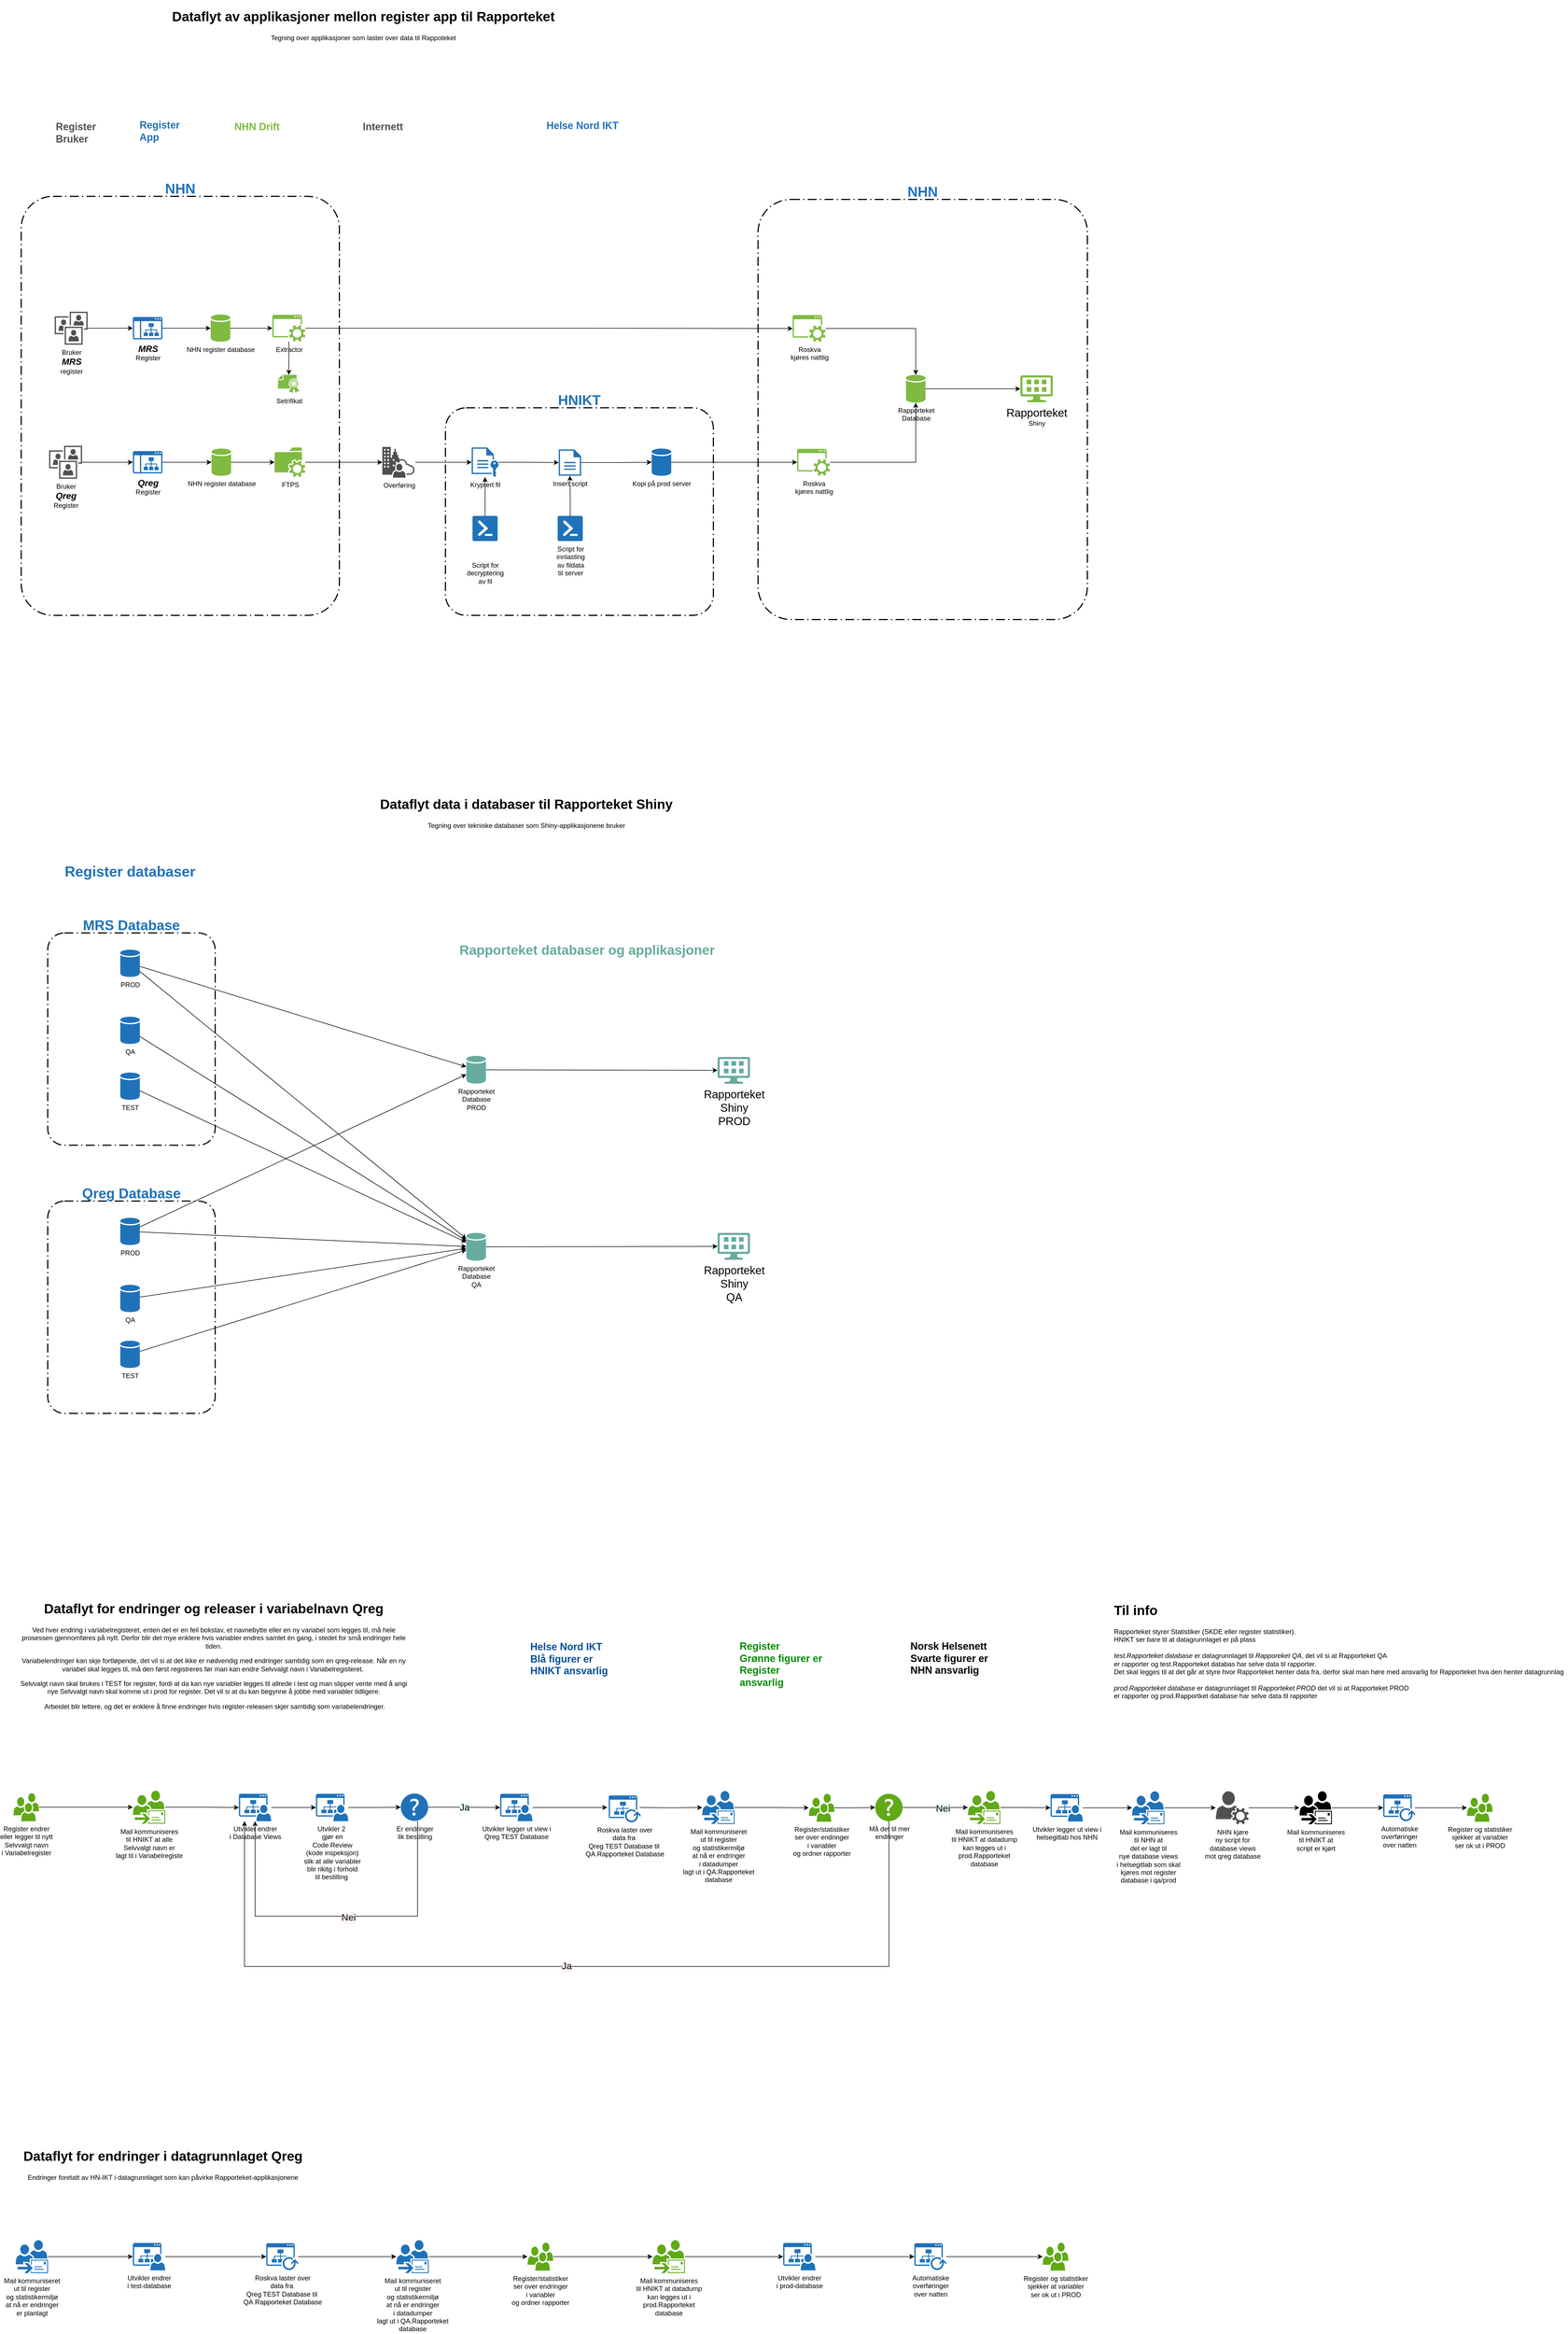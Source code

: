 <mxfile version="26.1.1">
  <diagram id="NtRQC4Yf2EBrrEhXGuK9" name="AlleVar">
    <mxGraphModel dx="2438" dy="4599" grid="1" gridSize="10" guides="1" tooltips="1" connect="1" arrows="1" fold="1" page="1" pageScale="1" pageWidth="1169" pageHeight="827" math="0" shadow="0">
      <root>
        <mxCell id="0" />
        <mxCell id="1" parent="0" />
        <mxCell id="FdEGy9-HCE7xzLKLmm-V-1" value="NHN" style="rounded=1;arcSize=10;dashed=1;strokeColor=#000000;fillColor=none;gradientColor=none;dashPattern=8 3 1 3;strokeWidth=2;verticalAlign=bottom;labelPosition=center;verticalLabelPosition=top;align=center;fontStyle=1;fontSize=25;fontColor=#2072B8;" parent="1" vertex="1">
          <mxGeometry x="1364" y="-2933" width="590" height="752" as="geometry" />
        </mxCell>
        <mxCell id="3FZUS84Uxspk6rO_MviW-43" value="&lt;h1&gt;Dataflyt for endringer og releaser i variabelnavn Qreg&lt;/h1&gt;&lt;p&gt;Ved hver endring i variabelregisteret, enten det er en feil bokstav, et navnebytte eller en ny variabel som legges til, må hele prosessen gjennomføres på nytt. Derfor blir det mye enklere hvis variabler endres samlet én gang, i stedet for små endringer hele tiden.&lt;/p&gt;&lt;p&gt;Variabelendringer kan skje fortløpende, det vil si at det ikke er nødvendig med endringer samtidig som en qreg-release. Når en ny variabel skal legges til, må den først registreres før man kan endre Selvvalgt navn i Variabelregisteret.&amp;nbsp;&lt;/p&gt;&lt;p&gt;Selvvalgt navn skal brukes i TEST for register, fordi at da kan nye variabler legges til allrede i test og man slipper vente med å angi nye Selvvalgt navn skal komme ut i prod for register. Det vil si at du kan begynne å jobbe med variabler tidligere.&lt;/p&gt;&lt;p&gt;&amp;nbsp;Arbeidet blir lettere, og det er enklere å finne endringer hvis register-releasen skjer samtidig som variabelendringer.&lt;/p&gt;" style="text;html=1;strokeColor=none;fillColor=none;spacing=5;spacingTop=-20;whiteSpace=wrap;overflow=hidden;rounded=0;align=center;" parent="1" vertex="1">
          <mxGeometry x="34" y="-430" width="710" height="220" as="geometry" />
        </mxCell>
        <mxCell id="3FZUS84Uxspk6rO_MviW-44" value="Register&lt;br&gt;Grønne figurer er Register ansvarlig" style="text;html=1;strokeColor=none;fillColor=none;align=left;verticalAlign=top;whiteSpace=wrap;rounded=0;fontStyle=1;fontColor=#008C00;fontSize=18;" parent="1" vertex="1">
          <mxGeometry x="1329" y="-360" width="156" height="30" as="geometry" />
        </mxCell>
        <mxCell id="3FZUS84Uxspk6rO_MviW-45" value="Helse Nord IKT&lt;br&gt;Blå figurer er HNIKT ansvarlig" style="text;html=1;strokeColor=none;fillColor=none;align=left;verticalAlign=middle;whiteSpace=wrap;rounded=0;fontStyle=1;fontColor=#004C99;fontSize=18;" parent="1" vertex="1">
          <mxGeometry x="954" y="-330" width="170" height="20" as="geometry" />
        </mxCell>
        <mxCell id="3FZUS84Uxspk6rO_MviW-46" style="edgeStyle=orthogonalEdgeStyle;rounded=0;orthogonalLoop=1;jettySize=auto;html=1;labelBackgroundColor=#E8FFF8;fontSize=17;" parent="1" source="3FZUS84Uxspk6rO_MviW-47" target="3FZUS84Uxspk6rO_MviW-49" edge="1">
          <mxGeometry relative="1" as="geometry" />
        </mxCell>
        <mxCell id="3FZUS84Uxspk6rO_MviW-47" value="Register endrer&lt;br&gt;eller legger til nytt&lt;br&gt;Selvvalgt navn&lt;br&gt;i Variabelregister" style="pointerEvents=1;shadow=0;dashed=0;html=1;strokeColor=none;labelPosition=center;verticalLabelPosition=bottom;verticalAlign=top;outlineConnect=0;align=center;shape=mxgraph.office.users.users;fillColor=#60A917;labelBackgroundColor=none;fontSize=12;fontColor=#000000;" parent="1" vertex="1">
          <mxGeometry x="30" y="-80" width="46" height="50" as="geometry" />
        </mxCell>
        <mxCell id="3FZUS84Uxspk6rO_MviW-48" style="edgeStyle=orthogonalEdgeStyle;rounded=0;orthogonalLoop=1;jettySize=auto;html=1;labelBackgroundColor=#E8FFF8;fontSize=17;" parent="1" source="3FZUS84Uxspk6rO_MviW-49" target="3FZUS84Uxspk6rO_MviW-51" edge="1">
          <mxGeometry relative="1" as="geometry" />
        </mxCell>
        <mxCell id="3FZUS84Uxspk6rO_MviW-49" value="Mail kommuniseres&lt;br&gt;til HNIKT at alle&lt;br&gt;Selvvalgt navn er&lt;br&gt;lagt til i Variabelregiste" style="pointerEvents=1;shadow=0;dashed=0;html=1;strokeColor=none;labelPosition=center;verticalLabelPosition=bottom;verticalAlign=top;outlineConnect=0;align=center;shape=mxgraph.office.users.dynamic_distribution_group;labelBackgroundColor=none;fontSize=12;fontColor=#000000;fillColor=#60A917;" parent="1" vertex="1">
          <mxGeometry x="244" y="-84.5" width="58" height="59" as="geometry" />
        </mxCell>
        <mxCell id="3FZUS84Uxspk6rO_MviW-50" value="" style="edgeStyle=orthogonalEdgeStyle;rounded=0;orthogonalLoop=1;jettySize=auto;html=1;labelBackgroundColor=#E8FFF8;fontSize=17;" parent="1" source="3FZUS84Uxspk6rO_MviW-51" target="3FZUS84Uxspk6rO_MviW-53" edge="1">
          <mxGeometry relative="1" as="geometry" />
        </mxCell>
        <mxCell id="3FZUS84Uxspk6rO_MviW-51" value="Utvikler endrer&lt;br&gt;i Database Views" style="pointerEvents=1;shadow=0;dashed=0;html=1;strokeColor=none;fillColor=#2072B8;labelPosition=center;verticalLabelPosition=bottom;verticalAlign=top;outlineConnect=0;align=center;shape=mxgraph.office.sites.my_site;fontColor=#000000;labelBackgroundColor=none;fontSize=12;" parent="1" vertex="1">
          <mxGeometry x="434" y="-79" width="58" height="49" as="geometry" />
        </mxCell>
        <mxCell id="3FZUS84Uxspk6rO_MviW-52" style="edgeStyle=orthogonalEdgeStyle;rounded=0;orthogonalLoop=1;jettySize=auto;html=1;labelBackgroundColor=#E8FFF8;fontSize=17;" parent="1" source="3FZUS84Uxspk6rO_MviW-53" target="3FZUS84Uxspk6rO_MviW-57" edge="1">
          <mxGeometry relative="1" as="geometry" />
        </mxCell>
        <mxCell id="3FZUS84Uxspk6rO_MviW-53" value="Utvikler 2&amp;nbsp;&lt;br&gt;gjør en &lt;br&gt;Code Review&lt;br&gt;(kode inspeksjon)&lt;br&gt;slik at alle variabler&lt;br&gt;blir rikitg i forhold&lt;br&gt;til bestilling&amp;nbsp;" style="pointerEvents=1;shadow=0;dashed=0;html=1;strokeColor=none;fillColor=#2072B8;labelPosition=center;verticalLabelPosition=bottom;verticalAlign=top;outlineConnect=0;align=center;shape=mxgraph.office.sites.my_site;fontColor=#000000;labelBackgroundColor=none;fontSize=12;" parent="1" vertex="1">
          <mxGeometry x="572" y="-79" width="58" height="49" as="geometry" />
        </mxCell>
        <mxCell id="3FZUS84Uxspk6rO_MviW-54" style="edgeStyle=orthogonalEdgeStyle;rounded=0;orthogonalLoop=1;jettySize=auto;html=1;labelBackgroundColor=#E8FFF8;fontSize=17;" parent="1" source="3FZUS84Uxspk6rO_MviW-57" target="3FZUS84Uxspk6rO_MviW-51" edge="1">
          <mxGeometry relative="1" as="geometry">
            <mxPoint x="454" y="130" as="targetPoint" />
            <Array as="points">
              <mxPoint x="754" y="140" />
              <mxPoint x="463" y="140" />
            </Array>
          </mxGeometry>
        </mxCell>
        <mxCell id="3FZUS84Uxspk6rO_MviW-55" value="Nei" style="edgeLabel;html=1;align=center;verticalAlign=middle;resizable=0;points=[];fontSize=17;labelBackgroundColor=#FFF2F5;" parent="3FZUS84Uxspk6rO_MviW-54" vertex="1" connectable="0">
          <mxGeometry x="-0.065" y="3" relative="1" as="geometry">
            <mxPoint as="offset" />
          </mxGeometry>
        </mxCell>
        <mxCell id="3FZUS84Uxspk6rO_MviW-56" value="Ja" style="edgeStyle=orthogonalEdgeStyle;rounded=0;orthogonalLoop=1;jettySize=auto;html=1;labelBackgroundColor=#E8FFF8;fontSize=17;" parent="1" source="3FZUS84Uxspk6rO_MviW-57" target="3FZUS84Uxspk6rO_MviW-59" edge="1">
          <mxGeometry relative="1" as="geometry" />
        </mxCell>
        <mxCell id="3FZUS84Uxspk6rO_MviW-57" value="Er endringer&lt;br&gt;lik bestilling" style="pointerEvents=1;shadow=0;dashed=0;html=1;strokeColor=none;labelPosition=center;verticalLabelPosition=bottom;verticalAlign=top;outlineConnect=0;align=center;shape=mxgraph.office.concepts.help;fontSize=12;fontColor=#000000;fillColor=#2072B8;" parent="1" vertex="1">
          <mxGeometry x="724" y="-79.5" width="49" height="49" as="geometry" />
        </mxCell>
        <mxCell id="3FZUS84Uxspk6rO_MviW-58" value="" style="edgeStyle=orthogonalEdgeStyle;rounded=0;orthogonalLoop=1;jettySize=auto;html=1;labelBackgroundColor=#E8FFF8;fontSize=17;" parent="1" source="3FZUS84Uxspk6rO_MviW-59" edge="1">
          <mxGeometry relative="1" as="geometry">
            <mxPoint x="1094" y="-54.5" as="targetPoint" />
          </mxGeometry>
        </mxCell>
        <mxCell id="3FZUS84Uxspk6rO_MviW-59" value="Utvikler legger ut view i &lt;br&gt;Qreg TEST Database" style="pointerEvents=1;shadow=0;dashed=0;html=1;strokeColor=none;fillColor=#2072B8;labelPosition=center;verticalLabelPosition=bottom;verticalAlign=top;outlineConnect=0;align=center;shape=mxgraph.office.sites.my_site;fontColor=#000000;labelBackgroundColor=none;fontSize=12;" parent="1" vertex="1">
          <mxGeometry x="902" y="-79" width="58" height="49" as="geometry" />
        </mxCell>
        <mxCell id="3FZUS84Uxspk6rO_MviW-60" value="" style="edgeStyle=orthogonalEdgeStyle;rounded=0;orthogonalLoop=1;jettySize=auto;html=1;labelBackgroundColor=#E8FFF8;fontSize=17;" parent="1" target="3FZUS84Uxspk6rO_MviW-63" edge="1">
          <mxGeometry relative="1" as="geometry">
            <mxPoint x="1152" y="-54.5" as="sourcePoint" />
          </mxGeometry>
        </mxCell>
        <mxCell id="3FZUS84Uxspk6rO_MviW-62" value="" style="edgeStyle=orthogonalEdgeStyle;rounded=0;orthogonalLoop=1;jettySize=auto;html=1;labelBackgroundColor=#E8FFF8;fontSize=17;" parent="1" source="3FZUS84Uxspk6rO_MviW-63" target="3FZUS84Uxspk6rO_MviW-69" edge="1">
          <mxGeometry relative="1" as="geometry" />
        </mxCell>
        <mxCell id="3FZUS84Uxspk6rO_MviW-63" value="Mail kommuniseret&lt;br&gt;ut til register&lt;br&gt;og statistikermiljø &lt;br&gt;at nå er endringer&lt;br&gt;i datadumper&lt;br&gt;lagt ut i QA.Rapporteket&lt;br&gt;database" style="pointerEvents=1;shadow=0;dashed=0;html=1;strokeColor=none;fillColor=#2072B8;labelPosition=center;verticalLabelPosition=bottom;verticalAlign=top;outlineConnect=0;align=center;shape=mxgraph.office.users.dynamic_distribution_group;labelBackgroundColor=none;fontSize=12;fontColor=#000000;" parent="1" vertex="1">
          <mxGeometry x="1264" y="-84" width="58" height="59" as="geometry" />
        </mxCell>
        <mxCell id="3FZUS84Uxspk6rO_MviW-64" value="Ja" style="edgeStyle=orthogonalEdgeStyle;rounded=0;orthogonalLoop=1;jettySize=auto;html=1;labelBackgroundColor=#FFF2F5;fontSize=17;" parent="1" source="3FZUS84Uxspk6rO_MviW-67" target="3FZUS84Uxspk6rO_MviW-51" edge="1">
          <mxGeometry relative="1" as="geometry">
            <mxPoint x="444" y="180" as="targetPoint" />
            <mxPoint x="1598" as="sourcePoint" />
            <Array as="points">
              <mxPoint x="1598" y="230" />
              <mxPoint x="444" y="230" />
            </Array>
          </mxGeometry>
        </mxCell>
        <mxCell id="3FZUS84Uxspk6rO_MviW-65" value="" style="edgeStyle=orthogonalEdgeStyle;rounded=0;orthogonalLoop=1;jettySize=auto;html=1;labelBackgroundColor=#FFF2F5;fontSize=17;" parent="1" source="3FZUS84Uxspk6rO_MviW-67" target="3FZUS84Uxspk6rO_MviW-71" edge="1">
          <mxGeometry relative="1" as="geometry" />
        </mxCell>
        <mxCell id="3FZUS84Uxspk6rO_MviW-66" value="Nei" style="edgeLabel;html=1;align=center;verticalAlign=middle;resizable=0;points=[];fontSize=17;labelBackgroundColor=#E8FFF8;" parent="3FZUS84Uxspk6rO_MviW-65" vertex="1" connectable="0">
          <mxGeometry x="0.242" y="-1" relative="1" as="geometry">
            <mxPoint x="-1" y="1" as="offset" />
          </mxGeometry>
        </mxCell>
        <mxCell id="3FZUS84Uxspk6rO_MviW-67" value="Må det til mer&lt;br&gt;endringer" style="pointerEvents=1;shadow=0;dashed=0;html=1;strokeColor=none;labelPosition=center;verticalLabelPosition=bottom;verticalAlign=top;outlineConnect=0;align=center;shape=mxgraph.office.concepts.help;fontSize=12;fontColor=#000000;fillColor=#60A917;" parent="1" vertex="1">
          <mxGeometry x="1574" y="-79" width="49" height="49" as="geometry" />
        </mxCell>
        <mxCell id="3FZUS84Uxspk6rO_MviW-68" value="" style="edgeStyle=orthogonalEdgeStyle;rounded=0;orthogonalLoop=1;jettySize=auto;html=1;labelBackgroundColor=#E8FFF8;fontSize=17;" parent="1" source="3FZUS84Uxspk6rO_MviW-69" target="3FZUS84Uxspk6rO_MviW-67" edge="1">
          <mxGeometry relative="1" as="geometry" />
        </mxCell>
        <mxCell id="3FZUS84Uxspk6rO_MviW-69" value="Register/statistiker&lt;br&gt;ser over endringer&lt;br&gt;i variabler&lt;br&gt;og ordner rapporter" style="pointerEvents=1;shadow=0;dashed=0;html=1;strokeColor=none;labelPosition=center;verticalLabelPosition=bottom;verticalAlign=top;outlineConnect=0;align=center;shape=mxgraph.office.users.users;fillColor=#60A917;labelBackgroundColor=none;fontSize=12;fontColor=#000000;" parent="1" vertex="1">
          <mxGeometry x="1455" y="-79" width="46" height="50" as="geometry" />
        </mxCell>
        <mxCell id="3FZUS84Uxspk6rO_MviW-70" value="" style="edgeStyle=orthogonalEdgeStyle;rounded=0;orthogonalLoop=1;jettySize=auto;html=1;labelBackgroundColor=#FFF2F5;fontSize=17;" parent="1" source="3FZUS84Uxspk6rO_MviW-71" target="3FZUS84Uxspk6rO_MviW-73" edge="1">
          <mxGeometry relative="1" as="geometry" />
        </mxCell>
        <mxCell id="3FZUS84Uxspk6rO_MviW-71" value="Mail kommuniseres&lt;br&gt;til HNIKT at datadump&lt;br&gt;kan legges ut i&lt;br&gt;prod.Rapporteket&lt;br&gt;database" style="pointerEvents=1;shadow=0;dashed=0;html=1;strokeColor=none;labelPosition=center;verticalLabelPosition=bottom;verticalAlign=top;outlineConnect=0;align=center;shape=mxgraph.office.users.dynamic_distribution_group;labelBackgroundColor=none;fontSize=12;fontColor=#000000;fillColor=#60A917;" parent="1" vertex="1">
          <mxGeometry x="1740" y="-84" width="58" height="59" as="geometry" />
        </mxCell>
        <mxCell id="3FZUS84Uxspk6rO_MviW-72" value="" style="edgeStyle=orthogonalEdgeStyle;rounded=0;orthogonalLoop=1;jettySize=auto;html=1;labelBackgroundColor=#FFF2F5;fontSize=17;" parent="1" source="3FZUS84Uxspk6rO_MviW-73" target="3FZUS84Uxspk6rO_MviW-75" edge="1">
          <mxGeometry relative="1" as="geometry" />
        </mxCell>
        <mxCell id="3FZUS84Uxspk6rO_MviW-73" value="Utvikler legger ut view i &lt;br&gt;helsegitlab hos NHN" style="pointerEvents=1;shadow=0;dashed=0;html=1;strokeColor=none;fillColor=#2072B8;labelPosition=center;verticalLabelPosition=bottom;verticalAlign=top;outlineConnect=0;align=center;shape=mxgraph.office.sites.my_site;fontColor=#000000;labelBackgroundColor=none;fontSize=12;" parent="1" vertex="1">
          <mxGeometry x="1888" y="-78.5" width="58" height="49" as="geometry" />
        </mxCell>
        <mxCell id="3FZUS84Uxspk6rO_MviW-74" value="" style="edgeStyle=orthogonalEdgeStyle;rounded=0;orthogonalLoop=1;jettySize=auto;html=1;labelBackgroundColor=#FFF2F5;fontSize=17;" parent="1" source="3FZUS84Uxspk6rO_MviW-75" target="3FZUS84Uxspk6rO_MviW-77" edge="1">
          <mxGeometry relative="1" as="geometry" />
        </mxCell>
        <mxCell id="3FZUS84Uxspk6rO_MviW-75" value="Mail kommuniseres&lt;br&gt;til NHN at&lt;br&gt;det er lagt til&lt;br&gt;nye database views&lt;br&gt;i helsegitlab som skal&lt;br&gt;kjøres mot register&lt;br&gt;database i qa/prod" style="pointerEvents=1;shadow=0;dashed=0;html=1;strokeColor=none;fillColor=#2072B8;labelPosition=center;verticalLabelPosition=bottom;verticalAlign=top;outlineConnect=0;align=center;shape=mxgraph.office.users.dynamic_distribution_group;labelBackgroundColor=none;fontSize=12;fontColor=#000000;" parent="1" vertex="1">
          <mxGeometry x="2034" y="-83.5" width="58" height="59" as="geometry" />
        </mxCell>
        <mxCell id="3FZUS84Uxspk6rO_MviW-76" value="" style="edgeStyle=orthogonalEdgeStyle;rounded=0;orthogonalLoop=1;jettySize=auto;html=1;labelBackgroundColor=#FFF2F5;fontSize=12;" parent="1" source="3FZUS84Uxspk6rO_MviW-77" target="3FZUS84Uxspk6rO_MviW-79" edge="1">
          <mxGeometry relative="1" as="geometry" />
        </mxCell>
        <mxCell id="3FZUS84Uxspk6rO_MviW-77" value="&lt;span style=&quot;font-size: 12px;&quot;&gt;NHN kjøre&lt;br&gt;ny script for &lt;br&gt;database views&lt;br&gt;mot qreg database&lt;br&gt;&lt;/span&gt;" style="pointerEvents=1;shadow=0;dashed=0;html=1;strokeColor=none;fillColor=#505050;labelPosition=center;verticalLabelPosition=bottom;verticalAlign=top;outlineConnect=0;align=center;shape=mxgraph.office.users.user_services;labelBackgroundColor=#FFFFFF;fontSize=12;" parent="1" vertex="1">
          <mxGeometry x="2184" y="-83.5" width="59" height="59" as="geometry" />
        </mxCell>
        <mxCell id="3FZUS84Uxspk6rO_MviW-78" value="" style="edgeStyle=orthogonalEdgeStyle;rounded=0;orthogonalLoop=1;jettySize=auto;html=1;labelBackgroundColor=#FFF2F5;fontSize=12;" parent="1" source="3FZUS84Uxspk6rO_MviW-79" target="3FZUS84Uxspk6rO_MviW-81" edge="1">
          <mxGeometry relative="1" as="geometry" />
        </mxCell>
        <mxCell id="3FZUS84Uxspk6rO_MviW-79" value="Mail kommuniseres&lt;br&gt;til HNIKT at&lt;br&gt;script er kjørt" style="pointerEvents=1;shadow=0;dashed=0;html=1;strokeColor=none;labelPosition=center;verticalLabelPosition=bottom;verticalAlign=top;outlineConnect=0;align=center;shape=mxgraph.office.users.dynamic_distribution_group;labelBackgroundColor=none;fontSize=12;fontColor=#000000;fillColor=#000000;" parent="1" vertex="1">
          <mxGeometry x="2334" y="-83.5" width="58" height="59" as="geometry" />
        </mxCell>
        <mxCell id="3FZUS84Uxspk6rO_MviW-80" value="" style="edgeStyle=orthogonalEdgeStyle;rounded=0;orthogonalLoop=1;jettySize=auto;html=1;labelBackgroundColor=#FFF2F5;fontSize=12;" parent="1" source="3FZUS84Uxspk6rO_MviW-81" target="3FZUS84Uxspk6rO_MviW-82" edge="1">
          <mxGeometry relative="1" as="geometry" />
        </mxCell>
        <mxCell id="3FZUS84Uxspk6rO_MviW-81" value="Automatiske&lt;br&gt;overføringer&lt;br&gt;over natten" style="pointerEvents=1;shadow=0;dashed=0;html=1;strokeColor=none;labelPosition=center;verticalLabelPosition=bottom;verticalAlign=top;outlineConnect=0;align=center;shape=mxgraph.office.sites.publish;labelBackgroundColor=#FFFFFF;fontSize=12;fillColor=#2072B8;" parent="1" vertex="1">
          <mxGeometry x="2484" y="-78" width="57" height="48" as="geometry" />
        </mxCell>
        <mxCell id="3FZUS84Uxspk6rO_MviW-82" value="Register og statistiker&lt;br&gt;sjekker at variabler&lt;br&gt;ser ok ut i PROD" style="pointerEvents=1;shadow=0;dashed=0;html=1;strokeColor=none;labelPosition=center;verticalLabelPosition=bottom;verticalAlign=top;outlineConnect=0;align=center;shape=mxgraph.office.users.users;fillColor=#60A917;labelBackgroundColor=none;fontSize=12;fontColor=#000000;" parent="1" vertex="1">
          <mxGeometry x="2634" y="-79" width="46" height="50" as="geometry" />
        </mxCell>
        <mxCell id="3FZUS84Uxspk6rO_MviW-83" value="&lt;font color=&quot;#000000&quot;&gt;Norsk Helsenett&lt;br&gt;Svarte figurer er&lt;br&gt;NHN ansvarlig&lt;/font&gt;" style="text;html=1;strokeColor=none;fillColor=none;align=left;verticalAlign=top;whiteSpace=wrap;rounded=0;fontStyle=1;fontColor=#008C00;fontSize=18;" parent="1" vertex="1">
          <mxGeometry x="1634.5" y="-360" width="156" height="30" as="geometry" />
        </mxCell>
        <mxCell id="3FZUS84Uxspk6rO_MviW-84" value="&lt;h1 style=&quot;text-align: left&quot;&gt;Til info&lt;/h1&gt;&lt;div style=&quot;text-align: left&quot;&gt;&lt;span&gt;Rapporteket styrer Statistiker (SKDE eller register statistiker).&lt;/span&gt;&lt;br&gt;&lt;/div&gt;&lt;div style=&quot;text-align: left&quot;&gt;&lt;div&gt;&lt;span&gt;HNIKT ser bare til at datagrunnlaget er på plass&lt;/span&gt;&lt;/div&gt;&lt;/div&gt;&lt;div style=&quot;text-align: left&quot;&gt;&lt;span&gt;&lt;br&gt;&lt;/span&gt;&lt;/div&gt;&lt;div style=&quot;text-align: left&quot;&gt;&lt;i&gt;test.Rapporteket database&lt;/i&gt; er datagrunnlaget til &lt;i&gt;Rapporeket QA&lt;/i&gt;, det vil si at Rapporteket QA&lt;/div&gt;&lt;div style=&quot;text-align: left&quot;&gt;&lt;span&gt;er rapporter og test.Rapporteket databas har selve data til rapporter.&amp;nbsp;&lt;/span&gt;&lt;/div&gt;&lt;div style=&quot;text-align: left&quot;&gt;&lt;span&gt;Det skal legges til at det går at styre hvor Rapporteket henter data fra, derfor skal man høre med ansvarlig for Rapporteket hva den henter datagrunnlag&lt;/span&gt;&lt;/div&gt;&lt;div style=&quot;text-align: left&quot;&gt;&lt;span&gt;&lt;br&gt;&lt;/span&gt;&lt;/div&gt;&lt;div style=&quot;text-align: left&quot;&gt;&lt;i&gt;prod.Rapporteket database&lt;/i&gt; er datagrunnlaget til &lt;i&gt;Rapporteket PROD&lt;/i&gt; det vil si at Rapporteket PROD&lt;/div&gt;&lt;div style=&quot;text-align: left&quot;&gt;&lt;span&gt;er rapporter og prod.Rapportket database har selve data til rapporter&amp;nbsp;&lt;/span&gt;&lt;/div&gt;&lt;div style=&quot;text-align: left&quot;&gt;&lt;br&gt;&lt;/div&gt;" style="text;html=1;align=center;verticalAlign=middle;resizable=0;points=[];autosize=1;fontSize=12;" parent="1" vertex="1">
          <mxGeometry x="1994" y="-430" width="820" height="190" as="geometry" />
        </mxCell>
        <mxCell id="3FZUS84Uxspk6rO_MviW-182" value="Qreg Database" style="rounded=1;arcSize=10;dashed=1;strokeColor=#000000;fillColor=none;gradientColor=none;dashPattern=8 3 1 3;strokeWidth=2;verticalAlign=bottom;labelPosition=center;verticalLabelPosition=top;align=center;fontStyle=1;fontSize=25;fontColor=#2072B8;" parent="1" vertex="1">
          <mxGeometry x="91.5" y="-1140" width="300" height="380" as="geometry" />
        </mxCell>
        <mxCell id="3FZUS84Uxspk6rO_MviW-217" style="edgeStyle=none;rounded=0;orthogonalLoop=1;jettySize=auto;html=1;" parent="1" source="3FZUS84Uxspk6rO_MviW-184" target="3FZUS84Uxspk6rO_MviW-206" edge="1">
          <mxGeometry relative="1" as="geometry" />
        </mxCell>
        <mxCell id="3FZUS84Uxspk6rO_MviW-184" value="TEST" style="shadow=0;dashed=0;html=1;strokeColor=none;labelPosition=center;verticalLabelPosition=bottom;verticalAlign=top;outlineConnect=0;align=center;shape=mxgraph.office.databases.database;fillColor=#2072B8;" parent="1" vertex="1">
          <mxGeometry x="221.5" y="-890" width="35" height="49" as="geometry" />
        </mxCell>
        <mxCell id="3FZUS84Uxspk6rO_MviW-199" value="&lt;span style=&quot;font-size: 20px&quot;&gt;Rapporteket&lt;br&gt;Shiny&lt;br&gt;PROD&lt;br&gt;&lt;/span&gt;" style="pointerEvents=1;shadow=0;dashed=0;html=1;strokeColor=none;labelPosition=center;verticalLabelPosition=bottom;verticalAlign=top;outlineConnect=0;align=center;shape=mxgraph.office.devices.management_console;fillColor=#67AB9F;" parent="1" vertex="1">
          <mxGeometry x="1291.5" y="-1398" width="58" height="48" as="geometry" />
        </mxCell>
        <mxCell id="3FZUS84Uxspk6rO_MviW-225" style="edgeStyle=none;rounded=0;orthogonalLoop=1;jettySize=auto;html=1;" parent="1" source="3FZUS84Uxspk6rO_MviW-203" target="3FZUS84Uxspk6rO_MviW-199" edge="1">
          <mxGeometry relative="1" as="geometry" />
        </mxCell>
        <mxCell id="3FZUS84Uxspk6rO_MviW-203" value="Rapporteket&lt;br&gt;Database&lt;br&gt;PROD" style="shadow=0;dashed=0;html=1;strokeColor=none;labelPosition=center;verticalLabelPosition=bottom;verticalAlign=top;outlineConnect=0;align=center;shape=mxgraph.office.databases.database;fillColor=#67AB9F;" parent="1" vertex="1">
          <mxGeometry x="841.5" y="-1400" width="35" height="50" as="geometry" />
        </mxCell>
        <mxCell id="3FZUS84Uxspk6rO_MviW-215" style="edgeStyle=none;rounded=0;orthogonalLoop=1;jettySize=auto;html=1;" parent="1" source="3FZUS84Uxspk6rO_MviW-204" target="3FZUS84Uxspk6rO_MviW-206" edge="1">
          <mxGeometry relative="1" as="geometry" />
        </mxCell>
        <mxCell id="3FZUS84Uxspk6rO_MviW-204" value="QA" style="shadow=0;dashed=0;html=1;strokeColor=none;labelPosition=center;verticalLabelPosition=bottom;verticalAlign=top;outlineConnect=0;align=center;shape=mxgraph.office.databases.database;fillColor=#2072B8;" parent="1" vertex="1">
          <mxGeometry x="221.5" y="-990" width="35" height="49" as="geometry" />
        </mxCell>
        <mxCell id="3FZUS84Uxspk6rO_MviW-212" style="rounded=0;orthogonalLoop=1;jettySize=auto;html=1;" parent="1" source="3FZUS84Uxspk6rO_MviW-205" target="3FZUS84Uxspk6rO_MviW-203" edge="1">
          <mxGeometry relative="1" as="geometry" />
        </mxCell>
        <mxCell id="3FZUS84Uxspk6rO_MviW-213" style="edgeStyle=none;rounded=0;orthogonalLoop=1;jettySize=auto;html=1;" parent="1" source="3FZUS84Uxspk6rO_MviW-205" target="3FZUS84Uxspk6rO_MviW-206" edge="1">
          <mxGeometry relative="1" as="geometry" />
        </mxCell>
        <mxCell id="3FZUS84Uxspk6rO_MviW-205" value="PROD" style="shadow=0;dashed=0;html=1;strokeColor=none;labelPosition=center;verticalLabelPosition=bottom;verticalAlign=top;outlineConnect=0;align=center;shape=mxgraph.office.databases.database;fillColor=#2072B8;" parent="1" vertex="1">
          <mxGeometry x="221.5" y="-1110" width="35" height="49" as="geometry" />
        </mxCell>
        <mxCell id="3FZUS84Uxspk6rO_MviW-223" style="edgeStyle=none;rounded=0;orthogonalLoop=1;jettySize=auto;html=1;" parent="1" source="3FZUS84Uxspk6rO_MviW-206" target="3FZUS84Uxspk6rO_MviW-207" edge="1">
          <mxGeometry relative="1" as="geometry" />
        </mxCell>
        <mxCell id="3FZUS84Uxspk6rO_MviW-206" value="Rapporteket&lt;br&gt;Database&lt;br&gt;QA" style="shadow=0;dashed=0;html=1;strokeColor=none;labelPosition=center;verticalLabelPosition=bottom;verticalAlign=top;outlineConnect=0;align=center;shape=mxgraph.office.databases.database;fillColor=#67AB9F;" parent="1" vertex="1">
          <mxGeometry x="841.5" y="-1083" width="35" height="50" as="geometry" />
        </mxCell>
        <mxCell id="3FZUS84Uxspk6rO_MviW-207" value="&lt;span style=&quot;font-size: 20px&quot;&gt;Rapporteket&lt;br&gt;Shiny&lt;br&gt;QA&lt;br&gt;&lt;/span&gt;" style="pointerEvents=1;shadow=0;dashed=0;html=1;strokeColor=none;labelPosition=center;verticalLabelPosition=bottom;verticalAlign=top;outlineConnect=0;align=center;shape=mxgraph.office.devices.management_console;fillColor=#67AB9F;" parent="1" vertex="1">
          <mxGeometry x="1291.5" y="-1083" width="58" height="48" as="geometry" />
        </mxCell>
        <mxCell id="3FZUS84Uxspk6rO_MviW-208" value="MRS Database" style="rounded=1;arcSize=10;dashed=1;strokeColor=#000000;fillColor=none;gradientColor=none;dashPattern=8 3 1 3;strokeWidth=2;verticalAlign=bottom;labelPosition=center;verticalLabelPosition=top;align=center;fontStyle=1;fontSize=25;fontColor=#2072B8;" parent="1" vertex="1">
          <mxGeometry x="91.5" y="-1620" width="300" height="380" as="geometry" />
        </mxCell>
        <mxCell id="3FZUS84Uxspk6rO_MviW-222" style="edgeStyle=none;rounded=0;orthogonalLoop=1;jettySize=auto;html=1;" parent="1" source="3FZUS84Uxspk6rO_MviW-209" target="3FZUS84Uxspk6rO_MviW-206" edge="1">
          <mxGeometry relative="1" as="geometry" />
        </mxCell>
        <mxCell id="3FZUS84Uxspk6rO_MviW-209" value="TEST" style="shadow=0;dashed=0;html=1;strokeColor=none;labelPosition=center;verticalLabelPosition=bottom;verticalAlign=top;outlineConnect=0;align=center;shape=mxgraph.office.databases.database;fillColor=#2072B8;" parent="1" vertex="1">
          <mxGeometry x="221.5" y="-1370" width="35" height="49" as="geometry" />
        </mxCell>
        <mxCell id="3FZUS84Uxspk6rO_MviW-221" style="edgeStyle=none;rounded=0;orthogonalLoop=1;jettySize=auto;html=1;" parent="1" source="3FZUS84Uxspk6rO_MviW-210" target="3FZUS84Uxspk6rO_MviW-206" edge="1">
          <mxGeometry relative="1" as="geometry" />
        </mxCell>
        <mxCell id="3FZUS84Uxspk6rO_MviW-210" value="QA" style="shadow=0;dashed=0;html=1;strokeColor=none;labelPosition=center;verticalLabelPosition=bottom;verticalAlign=top;outlineConnect=0;align=center;shape=mxgraph.office.databases.database;fillColor=#2072B8;" parent="1" vertex="1">
          <mxGeometry x="221.5" y="-1470" width="35" height="49" as="geometry" />
        </mxCell>
        <mxCell id="3FZUS84Uxspk6rO_MviW-218" style="edgeStyle=none;rounded=0;orthogonalLoop=1;jettySize=auto;html=1;" parent="1" source="3FZUS84Uxspk6rO_MviW-211" target="3FZUS84Uxspk6rO_MviW-203" edge="1">
          <mxGeometry relative="1" as="geometry" />
        </mxCell>
        <mxCell id="3FZUS84Uxspk6rO_MviW-220" style="edgeStyle=none;rounded=0;orthogonalLoop=1;jettySize=auto;html=1;" parent="1" source="3FZUS84Uxspk6rO_MviW-211" target="3FZUS84Uxspk6rO_MviW-206" edge="1">
          <mxGeometry relative="1" as="geometry" />
        </mxCell>
        <mxCell id="3FZUS84Uxspk6rO_MviW-211" value="PROD" style="shadow=0;dashed=0;html=1;strokeColor=none;labelPosition=center;verticalLabelPosition=bottom;verticalAlign=top;outlineConnect=0;align=center;shape=mxgraph.office.databases.database;fillColor=#2072B8;" parent="1" vertex="1">
          <mxGeometry x="221.5" y="-1590" width="35" height="49" as="geometry" />
        </mxCell>
        <mxCell id="3FZUS84Uxspk6rO_MviW-228" value="&lt;h1&gt;Dataflyt data i databaser til Rapporteket Shiny&lt;/h1&gt;&lt;div&gt;Tegning over tekniske databaser som Shiny-applikasjonene bruker&lt;/div&gt;" style="text;html=1;strokeColor=none;fillColor=none;spacing=5;spacingTop=-20;whiteSpace=wrap;overflow=hidden;rounded=0;align=center;" parent="1" vertex="1">
          <mxGeometry x="594" y="-1870" width="710" height="100" as="geometry" />
        </mxCell>
        <mxCell id="3FZUS84Uxspk6rO_MviW-229" value="NHN" style="rounded=1;arcSize=10;dashed=1;strokeColor=#000000;fillColor=none;gradientColor=none;dashPattern=8 3 1 3;strokeWidth=2;verticalAlign=bottom;labelPosition=center;verticalLabelPosition=top;align=center;fontStyle=1;fontSize=25;fontColor=#2072B8;" parent="1" vertex="1">
          <mxGeometry x="44" y="-2938.5" width="570" height="750" as="geometry" />
        </mxCell>
        <mxCell id="3FZUS84Uxspk6rO_MviW-230" value="HNIKT" style="rounded=1;arcSize=10;dashed=1;strokeColor=#000000;fillColor=none;gradientColor=none;dashPattern=8 3 1 3;strokeWidth=2;verticalAlign=bottom;labelPosition=center;verticalLabelPosition=top;align=center;fontStyle=1;fontSize=25;fontColor=#2072B8;" parent="1" vertex="1">
          <mxGeometry x="804" y="-2560" width="480" height="371.5" as="geometry" />
        </mxCell>
        <mxCell id="3FZUS84Uxspk6rO_MviW-231" value="&lt;h1&gt;Dataflyt av applikasjoner mellon register app til Rapporteket&lt;/h1&gt;&lt;div&gt;Tegning over applikasjoner som laster over data til Rappoteket&lt;/div&gt;" style="text;html=1;strokeColor=none;fillColor=none;spacing=5;spacingTop=-20;whiteSpace=wrap;overflow=hidden;rounded=0;align=center;" parent="1" vertex="1">
          <mxGeometry x="302" y="-3280" width="710" height="160" as="geometry" />
        </mxCell>
        <mxCell id="3FZUS84Uxspk6rO_MviW-232" value="&amp;nbsp;NHN Drift" style="text;html=1;strokeColor=none;fillColor=none;align=left;verticalAlign=top;whiteSpace=wrap;rounded=0;fontStyle=1;fontColor=#7FBA42;fontSize=18;" parent="1" vertex="1">
          <mxGeometry x="418.5" y="-3080" width="94" height="30" as="geometry" />
        </mxCell>
        <mxCell id="3FZUS84Uxspk6rO_MviW-233" value="Helse Nord IKT" style="text;html=1;strokeColor=none;fillColor=none;align=left;verticalAlign=middle;whiteSpace=wrap;rounded=0;fontStyle=1;fontColor=#2072B8;fontSize=18;" parent="1" vertex="1">
          <mxGeometry x="983" y="-3100" width="290" height="70" as="geometry" />
        </mxCell>
        <mxCell id="3FZUS84Uxspk6rO_MviW-234" value="" style="edgeStyle=orthogonalEdgeStyle;rounded=0;orthogonalLoop=1;jettySize=auto;html=1;" parent="1" source="3FZUS84Uxspk6rO_MviW-235" target="3FZUS84Uxspk6rO_MviW-277" edge="1">
          <mxGeometry relative="1" as="geometry" />
        </mxCell>
        <mxCell id="3FZUS84Uxspk6rO_MviW-235" value="NHN register database" style="shadow=0;dashed=0;html=1;strokeColor=none;labelPosition=center;verticalLabelPosition=bottom;verticalAlign=top;outlineConnect=0;align=center;shape=mxgraph.office.databases.database;fillColor=#7FBA42;" parent="1" vertex="1">
          <mxGeometry x="385" y="-2487" width="35" height="49" as="geometry" />
        </mxCell>
        <mxCell id="3FZUS84Uxspk6rO_MviW-236" value="" style="edgeStyle=orthogonalEdgeStyle;rounded=0;orthogonalLoop=1;jettySize=auto;html=1;" parent="1" source="3FZUS84Uxspk6rO_MviW-237" target="3FZUS84Uxspk6rO_MviW-241" edge="1">
          <mxGeometry relative="1" as="geometry" />
        </mxCell>
        <mxCell id="3FZUS84Uxspk6rO_MviW-237" value="Kopi på prod server" style="shadow=0;dashed=0;html=1;strokeColor=none;labelPosition=center;verticalLabelPosition=bottom;verticalAlign=top;outlineConnect=0;align=center;shape=mxgraph.office.databases.database;fillColor=#2072B8;" parent="1" vertex="1">
          <mxGeometry x="1173.5" y="-2487" width="35" height="49" as="geometry" />
        </mxCell>
        <mxCell id="3FZUS84Uxspk6rO_MviW-238" value="" style="edgeStyle=orthogonalEdgeStyle;rounded=0;orthogonalLoop=1;jettySize=auto;html=1;" parent="1" source="3FZUS84Uxspk6rO_MviW-239" target="3FZUS84Uxspk6rO_MviW-245" edge="1">
          <mxGeometry relative="1" as="geometry" />
        </mxCell>
        <mxCell id="3FZUS84Uxspk6rO_MviW-239" value="Overføring" style="pointerEvents=1;shadow=0;dashed=0;html=1;strokeColor=none;fillColor=#505050;labelPosition=center;verticalLabelPosition=bottom;verticalAlign=top;outlineConnect=0;align=center;shape=mxgraph.office.security.split_domain_user;" parent="1" vertex="1">
          <mxGeometry x="691" y="-2490" width="59" height="55" as="geometry" />
        </mxCell>
        <mxCell id="3FZUS84Uxspk6rO_MviW-240" style="edgeStyle=orthogonalEdgeStyle;rounded=0;orthogonalLoop=1;jettySize=auto;html=1;" parent="1" source="3FZUS84Uxspk6rO_MviW-241" target="3FZUS84Uxspk6rO_MviW-267" edge="1">
          <mxGeometry relative="1" as="geometry" />
        </mxCell>
        <mxCell id="3FZUS84Uxspk6rO_MviW-241" value="Roskva &lt;br&gt;kjøres nattlig" style="pointerEvents=1;shadow=0;dashed=0;html=1;strokeColor=none;labelPosition=center;verticalLabelPosition=bottom;verticalAlign=top;outlineConnect=0;align=center;shape=mxgraph.office.concepts.service_application;fillColor=#7FBA42;" parent="1" vertex="1">
          <mxGeometry x="1434" y="-2486.5" width="59" height="48" as="geometry" />
        </mxCell>
        <mxCell id="3FZUS84Uxspk6rO_MviW-244" value="" style="edgeStyle=orthogonalEdgeStyle;rounded=0;orthogonalLoop=1;jettySize=auto;html=1;" parent="1" source="3FZUS84Uxspk6rO_MviW-245" target="3FZUS84Uxspk6rO_MviW-247" edge="1">
          <mxGeometry relative="1" as="geometry" />
        </mxCell>
        <mxCell id="3FZUS84Uxspk6rO_MviW-245" value="Kryptert fil&lt;br&gt;" style="pointerEvents=1;shadow=0;dashed=0;html=1;strokeColor=none;fillColor=#2072B8;labelPosition=center;verticalLabelPosition=bottom;verticalAlign=top;outlineConnect=0;align=center;shape=mxgraph.office.concepts.file_key;" parent="1" vertex="1">
          <mxGeometry x="851" y="-2489" width="48" height="53" as="geometry" />
        </mxCell>
        <mxCell id="3FZUS84Uxspk6rO_MviW-246" value="" style="edgeStyle=orthogonalEdgeStyle;rounded=0;orthogonalLoop=1;jettySize=auto;html=1;" parent="1" source="3FZUS84Uxspk6rO_MviW-247" target="3FZUS84Uxspk6rO_MviW-237" edge="1">
          <mxGeometry relative="1" as="geometry" />
        </mxCell>
        <mxCell id="3FZUS84Uxspk6rO_MviW-247" value="Insert script" style="pointerEvents=1;shadow=0;dashed=0;html=1;strokeColor=none;fillColor=#2072B8;labelPosition=center;verticalLabelPosition=bottom;verticalAlign=top;outlineConnect=0;align=center;shape=mxgraph.office.concepts.document;" parent="1" vertex="1">
          <mxGeometry x="1007" y="-2485.5" width="40" height="47" as="geometry" />
        </mxCell>
        <mxCell id="3FZUS84Uxspk6rO_MviW-248" value="" style="edgeStyle=orthogonalEdgeStyle;rounded=0;orthogonalLoop=1;jettySize=auto;html=1;" parent="1" source="3FZUS84Uxspk6rO_MviW-249" target="3FZUS84Uxspk6rO_MviW-247" edge="1">
          <mxGeometry relative="1" as="geometry" />
        </mxCell>
        <mxCell id="3FZUS84Uxspk6rO_MviW-249" value="Script for&lt;br&gt;innlasting&lt;br&gt;av fildata&lt;br&gt;til server" style="pointerEvents=1;shadow=0;dashed=0;html=1;strokeColor=none;fillColor=#2072B8;labelPosition=center;verticalLabelPosition=bottom;verticalAlign=top;outlineConnect=0;align=center;shape=mxgraph.office.concepts.powershell;" parent="1" vertex="1">
          <mxGeometry x="1005" y="-2366.5" width="45" height="45" as="geometry" />
        </mxCell>
        <mxCell id="3FZUS84Uxspk6rO_MviW-250" value="" style="edgeStyle=orthogonalEdgeStyle;rounded=0;orthogonalLoop=1;jettySize=auto;html=1;" parent="1" source="3FZUS84Uxspk6rO_MviW-251" target="3FZUS84Uxspk6rO_MviW-245" edge="1">
          <mxGeometry relative="1" as="geometry" />
        </mxCell>
        <mxCell id="3FZUS84Uxspk6rO_MviW-251" value="&lt;br&gt;&lt;br&gt;&lt;span style=&quot;color: rgb(0 , 0 , 0) ; font-family: &amp;#34;helvetica&amp;#34; ; font-size: 12px ; font-style: normal ; font-weight: 400 ; letter-spacing: normal ; text-align: center ; text-indent: 0px ; text-transform: none ; word-spacing: 0px ; background-color: rgb(248 , 249 , 250) ; display: inline ; float: none&quot;&gt;Script for&lt;br&gt;decryptering&lt;/span&gt;&lt;br&gt;av fil" style="pointerEvents=1;shadow=0;dashed=0;html=1;strokeColor=none;fillColor=#2072B8;labelPosition=center;verticalLabelPosition=bottom;verticalAlign=top;outlineConnect=0;align=center;shape=mxgraph.office.concepts.powershell;" parent="1" vertex="1">
          <mxGeometry x="852.5" y="-2366.5" width="45" height="45" as="geometry" />
        </mxCell>
        <mxCell id="3FZUS84Uxspk6rO_MviW-252" value="&lt;font color=&quot;#505050&quot;&gt;Internett&lt;/font&gt;" style="text;html=1;strokeColor=none;fillColor=none;align=left;verticalAlign=top;whiteSpace=wrap;rounded=0;fontStyle=1;fontColor=#008C00;fontSize=18;" parent="1" vertex="1">
          <mxGeometry x="654" y="-3080" width="156" height="30" as="geometry" />
        </mxCell>
        <mxCell id="3FZUS84Uxspk6rO_MviW-253" style="edgeStyle=orthogonalEdgeStyle;rounded=0;orthogonalLoop=1;jettySize=auto;html=1;" parent="1" source="FdEGy9-HCE7xzLKLmm-V-4" target="3FZUS84Uxspk6rO_MviW-267" edge="1">
          <mxGeometry relative="1" as="geometry" />
        </mxCell>
        <mxCell id="3FZUS84Uxspk6rO_MviW-255" value="&lt;span style=&quot;font-size: 20px&quot;&gt;Rapporteket&lt;br&gt;&lt;/span&gt;Shiny" style="pointerEvents=1;shadow=0;dashed=0;html=1;strokeColor=none;labelPosition=center;verticalLabelPosition=bottom;verticalAlign=top;outlineConnect=0;align=center;shape=mxgraph.office.devices.management_console;fillColor=#7FBA42;" parent="1" vertex="1">
          <mxGeometry x="1834" y="-2618" width="58" height="48" as="geometry" />
        </mxCell>
        <mxCell id="3FZUS84Uxspk6rO_MviW-256" value="" style="edgeStyle=orthogonalEdgeStyle;rounded=0;orthogonalLoop=1;jettySize=auto;html=1;" parent="1" source="3FZUS84Uxspk6rO_MviW-257" target="3FZUS84Uxspk6rO_MviW-263" edge="1">
          <mxGeometry relative="1" as="geometry" />
        </mxCell>
        <mxCell id="3FZUS84Uxspk6rO_MviW-257" value="NHN register database" style="shadow=0;dashed=0;html=1;strokeColor=none;labelPosition=center;verticalLabelPosition=bottom;verticalAlign=top;outlineConnect=0;align=center;shape=mxgraph.office.databases.database;fillColor=#7FBA42;" parent="1" vertex="1">
          <mxGeometry x="383.5" y="-2727" width="35" height="49" as="geometry" />
        </mxCell>
        <mxCell id="3FZUS84Uxspk6rO_MviW-260" value="Setrifikat" style="sketch=0;pointerEvents=1;shadow=0;dashed=0;html=1;strokeColor=none;fillColor=#7FBA42;labelPosition=center;verticalLabelPosition=bottom;verticalAlign=top;outlineConnect=0;align=center;shape=mxgraph.office.security.certificate;" parent="1" vertex="1">
          <mxGeometry x="504" y="-2619" width="39" height="33" as="geometry" />
        </mxCell>
        <mxCell id="3FZUS84Uxspk6rO_MviW-261" value="" style="edgeStyle=orthogonalEdgeStyle;rounded=0;orthogonalLoop=1;jettySize=auto;html=1;" parent="1" source="3FZUS84Uxspk6rO_MviW-263" target="FdEGy9-HCE7xzLKLmm-V-4" edge="1">
          <mxGeometry relative="1" as="geometry">
            <mxPoint x="691" y="-2702.5" as="targetPoint" />
          </mxGeometry>
        </mxCell>
        <mxCell id="3FZUS84Uxspk6rO_MviW-262" value="" style="edgeStyle=orthogonalEdgeStyle;rounded=0;orthogonalLoop=1;jettySize=auto;html=1;" parent="1" source="3FZUS84Uxspk6rO_MviW-263" target="3FZUS84Uxspk6rO_MviW-260" edge="1">
          <mxGeometry relative="1" as="geometry" />
        </mxCell>
        <mxCell id="3FZUS84Uxspk6rO_MviW-263" value="Extractor" style="pointerEvents=1;shadow=0;dashed=0;html=1;strokeColor=none;labelPosition=center;verticalLabelPosition=bottom;verticalAlign=top;outlineConnect=0;align=center;shape=mxgraph.office.concepts.service_application;fillColor=#7FBA42;" parent="1" vertex="1">
          <mxGeometry x="494" y="-2726.5" width="59" height="48" as="geometry" />
        </mxCell>
        <mxCell id="3FZUS84Uxspk6rO_MviW-266" value="" style="edgeStyle=orthogonalEdgeStyle;rounded=0;orthogonalLoop=1;jettySize=auto;html=1;" parent="1" source="3FZUS84Uxspk6rO_MviW-267" target="3FZUS84Uxspk6rO_MviW-255" edge="1">
          <mxGeometry relative="1" as="geometry" />
        </mxCell>
        <mxCell id="3FZUS84Uxspk6rO_MviW-267" value="Rapporteket&lt;br&gt;Database" style="shadow=0;dashed=0;html=1;strokeColor=none;labelPosition=center;verticalLabelPosition=bottom;verticalAlign=top;outlineConnect=0;align=center;shape=mxgraph.office.databases.database;fillColor=#7FBA42;" parent="1" vertex="1">
          <mxGeometry x="1629" y="-2619" width="35" height="50" as="geometry" />
        </mxCell>
        <mxCell id="3FZUS84Uxspk6rO_MviW-268" value="" style="edgeStyle=orthogonalEdgeStyle;rounded=0;orthogonalLoop=1;jettySize=auto;html=1;" parent="1" source="3FZUS84Uxspk6rO_MviW-269" target="3FZUS84Uxspk6rO_MviW-273" edge="1">
          <mxGeometry relative="1" as="geometry" />
        </mxCell>
        <mxCell id="3FZUS84Uxspk6rO_MviW-269" value="Bruker &lt;br&gt;&lt;b&gt;&lt;i&gt;&lt;font style=&quot;font-size: 16px&quot;&gt;MRS &lt;/font&gt;&lt;/i&gt;&lt;/b&gt;&lt;br&gt;register" style="sketch=0;pointerEvents=1;shadow=0;dashed=0;html=1;strokeColor=none;fillColor=#505050;labelPosition=center;verticalLabelPosition=bottom;verticalAlign=top;outlineConnect=0;align=center;shape=mxgraph.office.users.user_accounts;" parent="1" vertex="1">
          <mxGeometry x="104" y="-2732" width="59" height="59" as="geometry" />
        </mxCell>
        <mxCell id="3FZUS84Uxspk6rO_MviW-270" value="" style="edgeStyle=orthogonalEdgeStyle;rounded=0;orthogonalLoop=1;jettySize=auto;html=1;" parent="1" source="3FZUS84Uxspk6rO_MviW-271" target="3FZUS84Uxspk6rO_MviW-235" edge="1">
          <mxGeometry relative="1" as="geometry" />
        </mxCell>
        <mxCell id="3FZUS84Uxspk6rO_MviW-271" value="&lt;font style=&quot;font-size: 16px&quot;&gt;&lt;b&gt;&lt;i&gt;Qreg&lt;/i&gt;&lt;/b&gt;&lt;/font&gt;&lt;br&gt;Register" style="sketch=0;pointerEvents=1;shadow=0;dashed=0;html=1;strokeColor=none;labelPosition=center;verticalLabelPosition=bottom;verticalAlign=top;outlineConnect=0;align=center;shape=mxgraph.office.sites.subsite;fillColor=#2072B8;" parent="1" vertex="1">
          <mxGeometry x="244" y="-2482.5" width="53" height="40" as="geometry" />
        </mxCell>
        <mxCell id="3FZUS84Uxspk6rO_MviW-272" value="" style="edgeStyle=orthogonalEdgeStyle;rounded=0;orthogonalLoop=1;jettySize=auto;html=1;" parent="1" source="3FZUS84Uxspk6rO_MviW-273" target="3FZUS84Uxspk6rO_MviW-257" edge="1">
          <mxGeometry relative="1" as="geometry" />
        </mxCell>
        <mxCell id="3FZUS84Uxspk6rO_MviW-273" value="&lt;font style=&quot;font-size: 16px&quot;&gt;&lt;b&gt;&lt;i&gt;MRS&lt;/i&gt;&lt;/b&gt;&lt;/font&gt;&lt;br&gt;Register" style="sketch=0;pointerEvents=1;shadow=0;dashed=0;html=1;strokeColor=none;labelPosition=center;verticalLabelPosition=bottom;verticalAlign=top;outlineConnect=0;align=center;shape=mxgraph.office.sites.subsite;fillColor=#2072B8;" parent="1" vertex="1">
          <mxGeometry x="244" y="-2722.5" width="53" height="40" as="geometry" />
        </mxCell>
        <mxCell id="3FZUS84Uxspk6rO_MviW-274" value="" style="edgeStyle=orthogonalEdgeStyle;rounded=0;orthogonalLoop=1;jettySize=auto;html=1;" parent="1" source="3FZUS84Uxspk6rO_MviW-275" target="3FZUS84Uxspk6rO_MviW-271" edge="1">
          <mxGeometry relative="1" as="geometry" />
        </mxCell>
        <mxCell id="3FZUS84Uxspk6rO_MviW-275" value="Bruker&lt;br&gt;&lt;b&gt;&lt;i&gt;&lt;font style=&quot;font-size: 16px&quot;&gt;Qreg&lt;/font&gt;&lt;/i&gt;&lt;/b&gt;&lt;br&gt;Register" style="sketch=0;pointerEvents=1;shadow=0;dashed=0;html=1;strokeColor=none;fillColor=#505050;labelPosition=center;verticalLabelPosition=bottom;verticalAlign=top;outlineConnect=0;align=center;shape=mxgraph.office.users.user_accounts;" parent="1" vertex="1">
          <mxGeometry x="94" y="-2492" width="59" height="59" as="geometry" />
        </mxCell>
        <mxCell id="3FZUS84Uxspk6rO_MviW-276" style="edgeStyle=orthogonalEdgeStyle;rounded=0;orthogonalLoop=1;jettySize=auto;html=1;" parent="1" source="3FZUS84Uxspk6rO_MviW-277" target="3FZUS84Uxspk6rO_MviW-239" edge="1">
          <mxGeometry relative="1" as="geometry" />
        </mxCell>
        <mxCell id="3FZUS84Uxspk6rO_MviW-277" value="FTPS" style="sketch=0;pointerEvents=1;shadow=0;dashed=0;html=1;strokeColor=none;fillColor=#7FBA42;labelPosition=center;verticalLabelPosition=bottom;verticalAlign=top;outlineConnect=0;align=center;shape=mxgraph.office.services.network_file_share_service;" parent="1" vertex="1">
          <mxGeometry x="498" y="-2489" width="55" height="53" as="geometry" />
        </mxCell>
        <mxCell id="3FZUS84Uxspk6rO_MviW-279" value="Register databaser" style="text;html=1;strokeColor=none;fillColor=none;align=left;verticalAlign=middle;whiteSpace=wrap;rounded=0;fontStyle=1;fontColor=#2072B8;fontSize=26;" parent="1" vertex="1">
          <mxGeometry x="120" y="-1760" width="298.5" height="60" as="geometry" />
        </mxCell>
        <mxCell id="3FZUS84Uxspk6rO_MviW-280" value="Rapporteket databaser og applikasjoner" style="text;html=1;strokeColor=none;fillColor=none;align=left;verticalAlign=top;whiteSpace=wrap;rounded=0;fontStyle=1;fontColor=#67AB9F;fontSize=24;" parent="1" vertex="1">
          <mxGeometry x="826.5" y="-1610.5" width="537.5" height="90" as="geometry" />
        </mxCell>
        <mxCell id="3FZUS84Uxspk6rO_MviW-282" value="Register&lt;br&gt;App" style="text;html=1;strokeColor=none;fillColor=none;align=left;verticalAlign=middle;whiteSpace=wrap;rounded=0;fontStyle=1;fontColor=#2072B8;fontSize=18;" parent="1" vertex="1">
          <mxGeometry x="254" y="-3080" width="87.5" height="50" as="geometry" />
        </mxCell>
        <mxCell id="3FZUS84Uxspk6rO_MviW-283" value="&lt;font color=&quot;#505050&quot;&gt;Register&lt;br&gt;Bruker&lt;br&gt;&lt;/font&gt;" style="text;html=1;strokeColor=none;fillColor=none;align=left;verticalAlign=top;whiteSpace=wrap;rounded=0;fontStyle=1;fontColor=#008C00;fontSize=18;" parent="1" vertex="1">
          <mxGeometry x="104" y="-3080" width="84" height="50" as="geometry" />
        </mxCell>
        <mxCell id="FdEGy9-HCE7xzLKLmm-V-4" value="Roskva &lt;br&gt;kjøres nattlig" style="pointerEvents=1;shadow=0;dashed=0;html=1;strokeColor=none;labelPosition=center;verticalLabelPosition=bottom;verticalAlign=top;outlineConnect=0;align=center;shape=mxgraph.office.concepts.service_application;fillColor=#7FBA42;" parent="1" vertex="1">
          <mxGeometry x="1426" y="-2726" width="59" height="48" as="geometry" />
        </mxCell>
        <mxCell id="Rlp62eV4Cp5Yy7YXBmrY-1" value="&lt;span style=&quot;background-color: rgb(251, 251, 251);&quot;&gt;Roskva laster over&lt;/span&gt;&lt;br style=&quot;background-color: rgb(251, 251, 251);&quot;&gt;&lt;span style=&quot;background-color: rgb(251, 251, 251);&quot;&gt;data fra&amp;nbsp;&lt;/span&gt;&lt;div&gt;&lt;span style=&quot;background-color: rgb(251, 251, 251);&quot;&gt;Qreg TEST Database&amp;nbsp;&lt;/span&gt;&lt;span style=&quot;background-color: rgb(251, 251, 251);&quot;&gt;til&amp;nbsp;&lt;/span&gt;&lt;/div&gt;&lt;div&gt;&lt;span style=&quot;background-color: rgb(251, 251, 251);&quot;&gt;QA&amp;nbsp;&lt;/span&gt;&lt;span style=&quot;background-color: rgb(251, 251, 251);&quot;&gt;Rapporteket Database&lt;/span&gt;&lt;/div&gt;" style="pointerEvents=1;shadow=0;dashed=0;html=1;strokeColor=none;labelPosition=center;verticalLabelPosition=bottom;verticalAlign=top;outlineConnect=0;align=center;shape=mxgraph.office.sites.publish;labelBackgroundColor=#FFFFFF;fontSize=12;fillColor=#2072B8;" vertex="1" parent="1">
          <mxGeometry x="1096.5" y="-76" width="57" height="48" as="geometry" />
        </mxCell>
        <mxCell id="Rlp62eV4Cp5Yy7YXBmrY-16" style="edgeStyle=orthogonalEdgeStyle;rounded=0;orthogonalLoop=1;jettySize=auto;html=1;" edge="1" parent="1" source="Rlp62eV4Cp5Yy7YXBmrY-2" target="Rlp62eV4Cp5Yy7YXBmrY-8">
          <mxGeometry relative="1" as="geometry" />
        </mxCell>
        <mxCell id="Rlp62eV4Cp5Yy7YXBmrY-2" value="Utvikler endrer&lt;br&gt;i test-database" style="pointerEvents=1;shadow=0;dashed=0;html=1;strokeColor=none;fillColor=#2072B8;labelPosition=center;verticalLabelPosition=bottom;verticalAlign=top;outlineConnect=0;align=center;shape=mxgraph.office.sites.my_site;fontColor=#000000;labelBackgroundColor=none;fontSize=12;" vertex="1" parent="1">
          <mxGeometry x="244" y="725" width="58" height="49" as="geometry" />
        </mxCell>
        <mxCell id="Rlp62eV4Cp5Yy7YXBmrY-15" style="edgeStyle=orthogonalEdgeStyle;rounded=0;orthogonalLoop=1;jettySize=auto;html=1;" edge="1" parent="1" source="Rlp62eV4Cp5Yy7YXBmrY-3" target="Rlp62eV4Cp5Yy7YXBmrY-2">
          <mxGeometry relative="1" as="geometry" />
        </mxCell>
        <mxCell id="Rlp62eV4Cp5Yy7YXBmrY-3" value="Mail kommuniseret&lt;br&gt;ut til register&lt;br&gt;og statistikermiljø &lt;br&gt;at nå er endringer&lt;br&gt;er planlagt" style="pointerEvents=1;shadow=0;dashed=0;html=1;strokeColor=none;fillColor=#2072B8;labelPosition=center;verticalLabelPosition=bottom;verticalAlign=top;outlineConnect=0;align=center;shape=mxgraph.office.users.dynamic_distribution_group;labelBackgroundColor=none;fontSize=12;fontColor=#000000;" vertex="1" parent="1">
          <mxGeometry x="34" y="720" width="58" height="59" as="geometry" />
        </mxCell>
        <mxCell id="Rlp62eV4Cp5Yy7YXBmrY-17" style="edgeStyle=orthogonalEdgeStyle;rounded=0;orthogonalLoop=1;jettySize=auto;html=1;" edge="1" parent="1" source="Rlp62eV4Cp5Yy7YXBmrY-8" target="Rlp62eV4Cp5Yy7YXBmrY-9">
          <mxGeometry relative="1" as="geometry" />
        </mxCell>
        <mxCell id="Rlp62eV4Cp5Yy7YXBmrY-8" value="&lt;span style=&quot;background-color: rgb(251, 251, 251);&quot;&gt;Roskva laster over&lt;/span&gt;&lt;br style=&quot;background-color: rgb(251, 251, 251);&quot;&gt;&lt;span style=&quot;background-color: rgb(251, 251, 251);&quot;&gt;data fra&amp;nbsp;&lt;/span&gt;&lt;div&gt;&lt;span style=&quot;background-color: rgb(251, 251, 251);&quot;&gt;Qreg TEST Database&amp;nbsp;&lt;/span&gt;&lt;span style=&quot;background-color: rgb(251, 251, 251);&quot;&gt;til&amp;nbsp;&lt;/span&gt;&lt;/div&gt;&lt;div&gt;&lt;span style=&quot;background-color: rgb(251, 251, 251);&quot;&gt;QA&amp;nbsp;&lt;/span&gt;&lt;span style=&quot;background-color: rgb(251, 251, 251);&quot;&gt;Rapporteket Database&lt;/span&gt;&lt;/div&gt;" style="pointerEvents=1;shadow=0;dashed=0;html=1;strokeColor=none;labelPosition=center;verticalLabelPosition=bottom;verticalAlign=top;outlineConnect=0;align=center;shape=mxgraph.office.sites.publish;labelBackgroundColor=#FFFFFF;fontSize=12;fillColor=#2072B8;" vertex="1" parent="1">
          <mxGeometry x="483" y="725.5" width="57" height="48" as="geometry" />
        </mxCell>
        <mxCell id="Rlp62eV4Cp5Yy7YXBmrY-18" style="edgeStyle=orthogonalEdgeStyle;rounded=0;orthogonalLoop=1;jettySize=auto;html=1;" edge="1" parent="1" source="Rlp62eV4Cp5Yy7YXBmrY-9" target="Rlp62eV4Cp5Yy7YXBmrY-10">
          <mxGeometry relative="1" as="geometry" />
        </mxCell>
        <mxCell id="Rlp62eV4Cp5Yy7YXBmrY-9" value="Mail kommuniseret&lt;br&gt;ut til register&lt;br&gt;og statistikermiljø &lt;br&gt;at nå er endringer&lt;br&gt;i datadumper&lt;br&gt;lagt ut i QA.Rapporteket&lt;br&gt;database" style="pointerEvents=1;shadow=0;dashed=0;html=1;strokeColor=none;fillColor=#2072B8;labelPosition=center;verticalLabelPosition=bottom;verticalAlign=top;outlineConnect=0;align=center;shape=mxgraph.office.users.dynamic_distribution_group;labelBackgroundColor=none;fontSize=12;fontColor=#000000;" vertex="1" parent="1">
          <mxGeometry x="716" y="720" width="58" height="59" as="geometry" />
        </mxCell>
        <mxCell id="Rlp62eV4Cp5Yy7YXBmrY-19" style="edgeStyle=orthogonalEdgeStyle;rounded=0;orthogonalLoop=1;jettySize=auto;html=1;" edge="1" parent="1" source="Rlp62eV4Cp5Yy7YXBmrY-10" target="Rlp62eV4Cp5Yy7YXBmrY-11">
          <mxGeometry relative="1" as="geometry" />
        </mxCell>
        <mxCell id="Rlp62eV4Cp5Yy7YXBmrY-10" value="Register/statistiker&lt;br&gt;ser over endringer&lt;br&gt;i variabler&lt;br&gt;og ordner rapporter" style="pointerEvents=1;shadow=0;dashed=0;html=1;strokeColor=none;labelPosition=center;verticalLabelPosition=bottom;verticalAlign=top;outlineConnect=0;align=center;shape=mxgraph.office.users.users;fillColor=#60A917;labelBackgroundColor=none;fontSize=12;fontColor=#000000;" vertex="1" parent="1">
          <mxGeometry x="951" y="724.5" width="46" height="50" as="geometry" />
        </mxCell>
        <mxCell id="Rlp62eV4Cp5Yy7YXBmrY-20" style="edgeStyle=orthogonalEdgeStyle;rounded=0;orthogonalLoop=1;jettySize=auto;html=1;" edge="1" parent="1" source="Rlp62eV4Cp5Yy7YXBmrY-11" target="Rlp62eV4Cp5Yy7YXBmrY-12">
          <mxGeometry relative="1" as="geometry" />
        </mxCell>
        <mxCell id="Rlp62eV4Cp5Yy7YXBmrY-11" value="Mail kommuniseres&lt;br&gt;til HNIKT at datadump&lt;br&gt;kan legges ut i&lt;br&gt;prod.Rapporteket&lt;br&gt;database" style="pointerEvents=1;shadow=0;dashed=0;html=1;strokeColor=none;labelPosition=center;verticalLabelPosition=bottom;verticalAlign=top;outlineConnect=0;align=center;shape=mxgraph.office.users.dynamic_distribution_group;labelBackgroundColor=none;fontSize=12;fontColor=#000000;fillColor=#60A917;" vertex="1" parent="1">
          <mxGeometry x="1175" y="720" width="58" height="59" as="geometry" />
        </mxCell>
        <mxCell id="Rlp62eV4Cp5Yy7YXBmrY-21" style="edgeStyle=orthogonalEdgeStyle;rounded=0;orthogonalLoop=1;jettySize=auto;html=1;" edge="1" parent="1" source="Rlp62eV4Cp5Yy7YXBmrY-12" target="Rlp62eV4Cp5Yy7YXBmrY-13">
          <mxGeometry relative="1" as="geometry" />
        </mxCell>
        <mxCell id="Rlp62eV4Cp5Yy7YXBmrY-12" value="Utvikler endrer&lt;br&gt;i prod-database" style="pointerEvents=1;shadow=0;dashed=0;html=1;strokeColor=none;fillColor=#2072B8;labelPosition=center;verticalLabelPosition=bottom;verticalAlign=top;outlineConnect=0;align=center;shape=mxgraph.office.sites.my_site;fontColor=#000000;labelBackgroundColor=none;fontSize=12;" vertex="1" parent="1">
          <mxGeometry x="1409" y="725" width="58" height="49" as="geometry" />
        </mxCell>
        <mxCell id="Rlp62eV4Cp5Yy7YXBmrY-22" style="edgeStyle=orthogonalEdgeStyle;rounded=0;orthogonalLoop=1;jettySize=auto;html=1;" edge="1" parent="1" source="Rlp62eV4Cp5Yy7YXBmrY-13" target="Rlp62eV4Cp5Yy7YXBmrY-14">
          <mxGeometry relative="1" as="geometry" />
        </mxCell>
        <mxCell id="Rlp62eV4Cp5Yy7YXBmrY-13" value="Automatiske&lt;br&gt;overføringer&lt;br&gt;over natten" style="pointerEvents=1;shadow=0;dashed=0;html=1;strokeColor=none;labelPosition=center;verticalLabelPosition=bottom;verticalAlign=top;outlineConnect=0;align=center;shape=mxgraph.office.sites.publish;labelBackgroundColor=#FFFFFF;fontSize=12;fillColor=#2072B8;" vertex="1" parent="1">
          <mxGeometry x="1644" y="725.5" width="57" height="48" as="geometry" />
        </mxCell>
        <mxCell id="Rlp62eV4Cp5Yy7YXBmrY-14" value="Register og statistiker&lt;br&gt;sjekker at variabler&lt;br&gt;ser ok ut i PROD" style="pointerEvents=1;shadow=0;dashed=0;html=1;strokeColor=none;labelPosition=center;verticalLabelPosition=bottom;verticalAlign=top;outlineConnect=0;align=center;shape=mxgraph.office.users.users;fillColor=#60A917;labelBackgroundColor=none;fontSize=12;fontColor=#000000;" vertex="1" parent="1">
          <mxGeometry x="1874" y="724.5" width="46" height="50" as="geometry" />
        </mxCell>
        <mxCell id="Rlp62eV4Cp5Yy7YXBmrY-23" value="&lt;h1&gt;Dataflyt for endringer i datagrunnlaget Qreg&lt;/h1&gt;&lt;p&gt;Endringer foretatt av HN-IKT i datagrunnlaget som kan påvirke Rapporteket-applikasjonene&lt;/p&gt;&lt;p&gt;&lt;br&gt;&lt;/p&gt;" style="text;html=1;strokeColor=none;fillColor=none;spacing=5;spacingTop=-20;whiteSpace=wrap;overflow=hidden;rounded=0;align=center;" vertex="1" parent="1">
          <mxGeometry x="14.75" y="550" width="566" height="100" as="geometry" />
        </mxCell>
      </root>
    </mxGraphModel>
  </diagram>
</mxfile>
